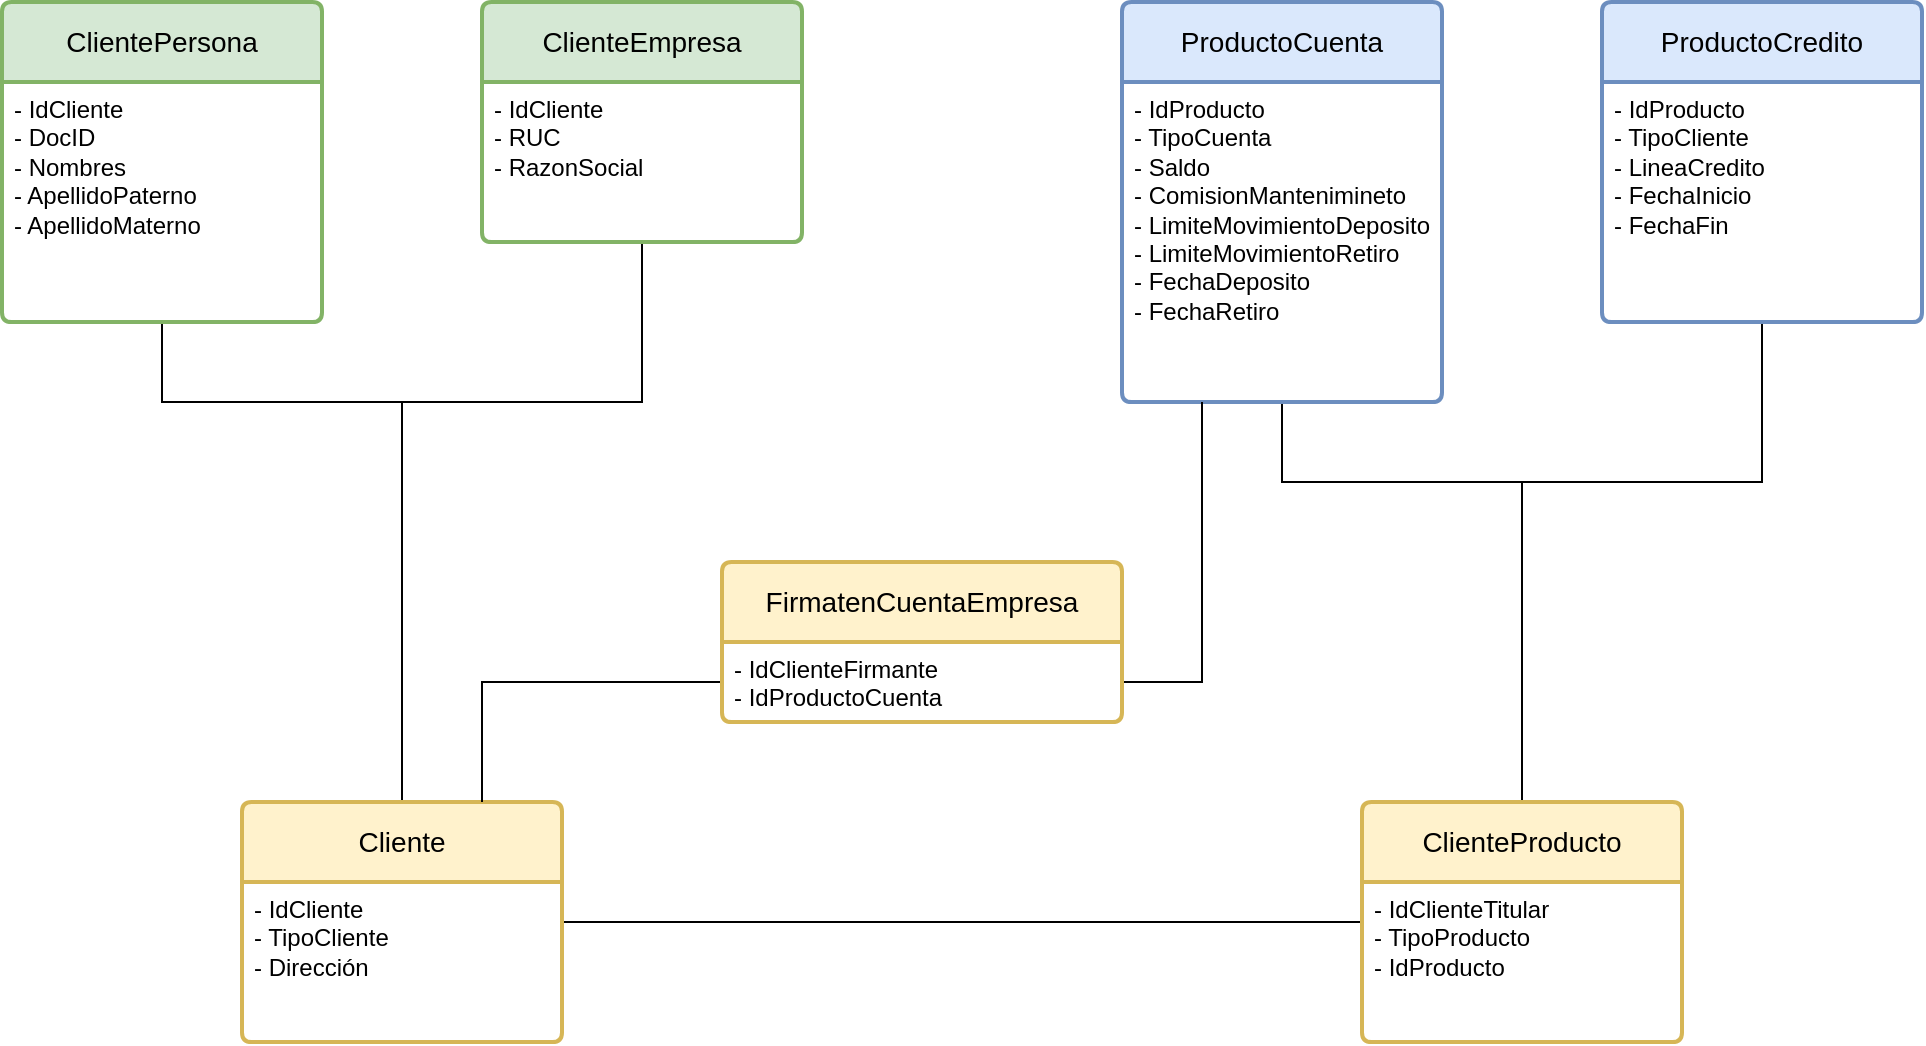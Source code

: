 <mxfile version="22.1.2" type="device" pages="3">
  <diagram id="jPGC18qVDgkFUUFGfHdo" name="entidades">
    <mxGraphModel dx="1434" dy="928" grid="1" gridSize="10" guides="1" tooltips="1" connect="1" arrows="1" fold="1" page="1" pageScale="1" pageWidth="1169" pageHeight="827" math="0" shadow="0">
      <root>
        <mxCell id="0" />
        <mxCell id="1" parent="0" />
        <mxCell id="hXULwmZZTWECNfSWvRaI-10" style="edgeStyle=orthogonalEdgeStyle;rounded=0;orthogonalLoop=1;jettySize=auto;html=1;exitX=0.5;exitY=0;exitDx=0;exitDy=0;fontSize=12;startSize=8;endSize=8;endArrow=none;endFill=0;" edge="1" parent="1" source="hXULwmZZTWECNfSWvRaI-1" target="hXULwmZZTWECNfSWvRaI-6">
          <mxGeometry relative="1" as="geometry">
            <Array as="points">
              <mxPoint x="280" y="280" />
              <mxPoint x="400" y="280" />
            </Array>
          </mxGeometry>
        </mxCell>
        <mxCell id="hXULwmZZTWECNfSWvRaI-11" style="edgeStyle=orthogonalEdgeStyle;rounded=0;orthogonalLoop=1;jettySize=auto;html=1;fontSize=12;startSize=8;endSize=8;endArrow=none;endFill=0;" edge="1" parent="1" source="hXULwmZZTWECNfSWvRaI-1" target="hXULwmZZTWECNfSWvRaI-4">
          <mxGeometry relative="1" as="geometry">
            <Array as="points">
              <mxPoint x="280" y="280" />
              <mxPoint x="160" y="280" />
            </Array>
          </mxGeometry>
        </mxCell>
        <mxCell id="NDXhsG_2Pzkqxl0wUMIU-16" style="edgeStyle=none;curved=1;rounded=0;orthogonalLoop=1;jettySize=auto;html=1;fontSize=12;startSize=8;endSize=8;endArrow=none;endFill=0;" edge="1" parent="1" source="hXULwmZZTWECNfSWvRaI-1" target="NDXhsG_2Pzkqxl0wUMIU-2">
          <mxGeometry relative="1" as="geometry" />
        </mxCell>
        <mxCell id="hXULwmZZTWECNfSWvRaI-1" value="Cliente" style="swimlane;childLayout=stackLayout;horizontal=1;startSize=40;horizontalStack=0;rounded=1;fontSize=14;fontStyle=0;strokeWidth=2;resizeParent=0;resizeLast=1;shadow=0;dashed=0;align=center;arcSize=4;whiteSpace=wrap;html=1;fillColor=#fff2cc;strokeColor=#d6b656;" vertex="1" parent="1">
          <mxGeometry x="200" y="480" width="160" height="120" as="geometry">
            <mxRectangle x="160" y="280" width="80" height="40" as="alternateBounds" />
          </mxGeometry>
        </mxCell>
        <mxCell id="hXULwmZZTWECNfSWvRaI-2" value="- IdCliente&lt;br&gt;- TipoCliente&lt;br&gt;- Dirección" style="align=left;strokeColor=none;fillColor=none;spacingLeft=4;fontSize=12;verticalAlign=top;resizable=0;rotatable=0;part=1;html=1;" vertex="1" parent="hXULwmZZTWECNfSWvRaI-1">
          <mxGeometry y="40" width="160" height="80" as="geometry" />
        </mxCell>
        <mxCell id="hXULwmZZTWECNfSWvRaI-3" value="ClientePersona" style="swimlane;childLayout=stackLayout;horizontal=1;startSize=40;horizontalStack=0;rounded=1;fontSize=14;fontStyle=0;strokeWidth=2;resizeParent=0;resizeLast=1;shadow=0;dashed=0;align=center;arcSize=4;whiteSpace=wrap;html=1;fillColor=#d5e8d4;strokeColor=#82b366;" vertex="1" parent="1">
          <mxGeometry x="80" y="80" width="160" height="160" as="geometry" />
        </mxCell>
        <mxCell id="hXULwmZZTWECNfSWvRaI-4" value="- IdCliente&lt;br&gt;- DocID&lt;br&gt;- Nombres&lt;br&gt;- ApellidoPaterno&lt;br&gt;- ApellidoMaterno" style="align=left;strokeColor=none;fillColor=none;spacingLeft=4;fontSize=12;verticalAlign=top;resizable=0;rotatable=0;part=1;html=1;" vertex="1" parent="hXULwmZZTWECNfSWvRaI-3">
          <mxGeometry y="40" width="160" height="120" as="geometry" />
        </mxCell>
        <mxCell id="hXULwmZZTWECNfSWvRaI-5" value="ClienteEmpresa" style="swimlane;childLayout=stackLayout;horizontal=1;startSize=40;horizontalStack=0;rounded=1;fontSize=14;fontStyle=0;strokeWidth=2;resizeParent=0;resizeLast=1;shadow=0;dashed=0;align=center;arcSize=4;whiteSpace=wrap;html=1;fillColor=#d5e8d4;strokeColor=#82b366;" vertex="1" parent="1">
          <mxGeometry x="320" y="80" width="160" height="120" as="geometry">
            <mxRectangle x="280" y="40" width="140" height="40" as="alternateBounds" />
          </mxGeometry>
        </mxCell>
        <mxCell id="hXULwmZZTWECNfSWvRaI-6" value="- IdCliente&lt;br&gt;- RUC&lt;br&gt;- RazonSocial" style="align=left;strokeColor=none;fillColor=none;spacingLeft=4;fontSize=12;verticalAlign=top;resizable=0;rotatable=0;part=1;html=1;" vertex="1" parent="hXULwmZZTWECNfSWvRaI-5">
          <mxGeometry y="40" width="160" height="80" as="geometry" />
        </mxCell>
        <mxCell id="NDXhsG_2Pzkqxl0wUMIU-13" style="edgeStyle=orthogonalEdgeStyle;rounded=0;orthogonalLoop=1;jettySize=auto;html=1;fontSize=12;startSize=8;endSize=8;endArrow=none;endFill=0;" edge="1" parent="1" source="NDXhsG_2Pzkqxl0wUMIU-2" target="NDXhsG_2Pzkqxl0wUMIU-6">
          <mxGeometry relative="1" as="geometry">
            <Array as="points">
              <mxPoint x="840" y="320" />
              <mxPoint x="720" y="320" />
            </Array>
          </mxGeometry>
        </mxCell>
        <mxCell id="NDXhsG_2Pzkqxl0wUMIU-14" style="edgeStyle=orthogonalEdgeStyle;rounded=0;orthogonalLoop=1;jettySize=auto;html=1;fontSize=12;startSize=8;endSize=8;endArrow=none;endFill=0;" edge="1" parent="1" source="NDXhsG_2Pzkqxl0wUMIU-2" target="NDXhsG_2Pzkqxl0wUMIU-9">
          <mxGeometry relative="1" as="geometry">
            <Array as="points">
              <mxPoint x="840" y="320" />
              <mxPoint x="960" y="320" />
            </Array>
          </mxGeometry>
        </mxCell>
        <mxCell id="NDXhsG_2Pzkqxl0wUMIU-2" value="ClienteProducto" style="swimlane;childLayout=stackLayout;horizontal=1;startSize=40;horizontalStack=0;rounded=1;fontSize=14;fontStyle=0;strokeWidth=2;resizeParent=0;resizeLast=1;shadow=0;dashed=0;align=center;arcSize=4;whiteSpace=wrap;html=1;fillColor=#fff2cc;strokeColor=#d6b656;" vertex="1" parent="1">
          <mxGeometry x="760" y="480" width="160" height="120" as="geometry">
            <mxRectangle x="160" y="280" width="80" height="40" as="alternateBounds" />
          </mxGeometry>
        </mxCell>
        <mxCell id="NDXhsG_2Pzkqxl0wUMIU-3" value="- IdClienteTitular&lt;br&gt;- TipoProducto&lt;br&gt;- IdProducto" style="align=left;strokeColor=none;fillColor=none;spacingLeft=4;fontSize=12;verticalAlign=top;resizable=0;rotatable=0;part=1;html=1;" vertex="1" parent="NDXhsG_2Pzkqxl0wUMIU-2">
          <mxGeometry y="40" width="160" height="80" as="geometry" />
        </mxCell>
        <mxCell id="NDXhsG_2Pzkqxl0wUMIU-5" value="ProductoCuenta" style="swimlane;childLayout=stackLayout;horizontal=1;startSize=40;horizontalStack=0;rounded=1;fontSize=14;fontStyle=0;strokeWidth=2;resizeParent=0;resizeLast=1;shadow=0;dashed=0;align=center;arcSize=4;whiteSpace=wrap;html=1;fillColor=#dae8fc;strokeColor=#6c8ebf;" vertex="1" parent="1">
          <mxGeometry x="640" y="80" width="160" height="200" as="geometry">
            <mxRectangle x="160" y="280" width="80" height="40" as="alternateBounds" />
          </mxGeometry>
        </mxCell>
        <mxCell id="NDXhsG_2Pzkqxl0wUMIU-6" value="- IdProducto&lt;br&gt;- TipoCuenta&lt;br&gt;- Saldo&lt;br&gt;- ComisionMantenimineto&lt;br&gt;- LimiteMovimientoDeposito&lt;br&gt;- LimiteMovimientoRetiro&lt;br&gt;- FechaDeposito&lt;br&gt;- FechaRetiro" style="align=left;strokeColor=none;fillColor=none;spacingLeft=4;fontSize=12;verticalAlign=top;resizable=0;rotatable=0;part=1;html=1;" vertex="1" parent="NDXhsG_2Pzkqxl0wUMIU-5">
          <mxGeometry y="40" width="160" height="160" as="geometry" />
        </mxCell>
        <mxCell id="NDXhsG_2Pzkqxl0wUMIU-8" value="ProductoCredito" style="swimlane;childLayout=stackLayout;horizontal=1;startSize=40;horizontalStack=0;rounded=1;fontSize=14;fontStyle=0;strokeWidth=2;resizeParent=0;resizeLast=1;shadow=0;dashed=0;align=center;arcSize=4;whiteSpace=wrap;html=1;fillColor=#dae8fc;strokeColor=#6c8ebf;" vertex="1" parent="1">
          <mxGeometry x="880" y="80" width="160" height="160" as="geometry">
            <mxRectangle x="160" y="280" width="80" height="40" as="alternateBounds" />
          </mxGeometry>
        </mxCell>
        <mxCell id="NDXhsG_2Pzkqxl0wUMIU-9" value="- IdProducto&lt;br&gt;- TipoCliente&lt;br&gt;- LineaCredito&lt;br&gt;- FechaInicio&lt;br&gt;- FechaFin" style="align=left;strokeColor=none;fillColor=none;spacingLeft=4;fontSize=12;verticalAlign=top;resizable=0;rotatable=0;part=1;html=1;" vertex="1" parent="NDXhsG_2Pzkqxl0wUMIU-8">
          <mxGeometry y="40" width="160" height="120" as="geometry" />
        </mxCell>
        <mxCell id="NDXhsG_2Pzkqxl0wUMIU-21" style="edgeStyle=orthogonalEdgeStyle;rounded=0;orthogonalLoop=1;jettySize=auto;html=1;fontSize=12;startSize=8;endSize=8;endArrow=none;endFill=0;" edge="1" parent="1" source="NDXhsG_2Pzkqxl0wUMIU-17" target="hXULwmZZTWECNfSWvRaI-1">
          <mxGeometry relative="1" as="geometry">
            <Array as="points">
              <mxPoint x="320" y="420" />
            </Array>
          </mxGeometry>
        </mxCell>
        <mxCell id="NDXhsG_2Pzkqxl0wUMIU-22" style="edgeStyle=orthogonalEdgeStyle;rounded=0;orthogonalLoop=1;jettySize=auto;html=1;fontSize=12;startSize=8;endSize=8;endArrow=none;endFill=0;" edge="1" parent="1" source="NDXhsG_2Pzkqxl0wUMIU-17" target="NDXhsG_2Pzkqxl0wUMIU-6">
          <mxGeometry relative="1" as="geometry">
            <Array as="points">
              <mxPoint x="680" y="420" />
            </Array>
          </mxGeometry>
        </mxCell>
        <mxCell id="NDXhsG_2Pzkqxl0wUMIU-17" value="FirmatenCuentaEmpresa" style="swimlane;childLayout=stackLayout;horizontal=1;startSize=40;horizontalStack=0;rounded=1;fontSize=14;fontStyle=0;strokeWidth=2;resizeParent=0;resizeLast=1;shadow=0;dashed=0;align=center;arcSize=4;whiteSpace=wrap;html=1;fillColor=#fff2cc;strokeColor=#d6b656;" vertex="1" parent="1">
          <mxGeometry x="440" y="360" width="200" height="80" as="geometry">
            <mxRectangle x="160" y="280" width="80" height="40" as="alternateBounds" />
          </mxGeometry>
        </mxCell>
        <mxCell id="NDXhsG_2Pzkqxl0wUMIU-18" value="- IdClienteFirmante&lt;br&gt;- IdProductoCuenta" style="align=left;strokeColor=none;fillColor=none;spacingLeft=4;fontSize=12;verticalAlign=top;resizable=0;rotatable=0;part=1;html=1;" vertex="1" parent="NDXhsG_2Pzkqxl0wUMIU-17">
          <mxGeometry y="40" width="200" height="40" as="geometry" />
        </mxCell>
      </root>
    </mxGraphModel>
  </diagram>
  <diagram name="entidades-v2" id="l3y9grqQ7F8bTVXQ4lHG">
    <mxGraphModel dx="1434" dy="928" grid="1" gridSize="10" guides="1" tooltips="1" connect="1" arrows="1" fold="1" page="1" pageScale="1" pageWidth="1169" pageHeight="827" math="0" shadow="0">
      <root>
        <mxCell id="fQhKs1ytDxXarIFGDYJx-0" />
        <mxCell id="fQhKs1ytDxXarIFGDYJx-1" parent="fQhKs1ytDxXarIFGDYJx-0" />
        <mxCell id="fQhKs1ytDxXarIFGDYJx-2" style="edgeStyle=orthogonalEdgeStyle;rounded=0;orthogonalLoop=1;jettySize=auto;html=1;exitX=0.5;exitY=0;exitDx=0;exitDy=0;fontSize=12;startSize=8;endSize=8;endArrow=none;endFill=0;" edge="1" parent="fQhKs1ytDxXarIFGDYJx-1" source="fQhKs1ytDxXarIFGDYJx-5" target="fQhKs1ytDxXarIFGDYJx-10">
          <mxGeometry relative="1" as="geometry">
            <Array as="points">
              <mxPoint x="280" y="280" />
              <mxPoint x="400" y="280" />
            </Array>
          </mxGeometry>
        </mxCell>
        <mxCell id="fQhKs1ytDxXarIFGDYJx-3" style="edgeStyle=orthogonalEdgeStyle;rounded=0;orthogonalLoop=1;jettySize=auto;html=1;fontSize=12;startSize=8;endSize=8;endArrow=none;endFill=0;" edge="1" parent="fQhKs1ytDxXarIFGDYJx-1" source="fQhKs1ytDxXarIFGDYJx-5" target="fQhKs1ytDxXarIFGDYJx-8">
          <mxGeometry relative="1" as="geometry">
            <Array as="points">
              <mxPoint x="280" y="280" />
              <mxPoint x="160" y="280" />
            </Array>
          </mxGeometry>
        </mxCell>
        <mxCell id="3eel21_u9KFaIEOVdCks-3" style="edgeStyle=none;curved=1;rounded=0;orthogonalLoop=1;jettySize=auto;html=1;fontSize=12;startSize=8;endSize=8;endArrow=none;endFill=0;" edge="1" parent="fQhKs1ytDxXarIFGDYJx-1" source="fQhKs1ytDxXarIFGDYJx-5" target="3eel21_u9KFaIEOVdCks-0">
          <mxGeometry relative="1" as="geometry" />
        </mxCell>
        <mxCell id="fQhKs1ytDxXarIFGDYJx-5" value="Cliente" style="swimlane;childLayout=stackLayout;horizontal=1;startSize=40;horizontalStack=0;rounded=1;fontSize=14;fontStyle=0;strokeWidth=2;resizeParent=0;resizeLast=1;shadow=0;dashed=0;align=center;arcSize=4;whiteSpace=wrap;html=1;fillColor=#d5e8d4;strokeColor=#82b366;" vertex="1" parent="fQhKs1ytDxXarIFGDYJx-1">
          <mxGeometry x="200" y="480" width="160" height="120" as="geometry">
            <mxRectangle x="160" y="280" width="80" height="40" as="alternateBounds" />
          </mxGeometry>
        </mxCell>
        <mxCell id="fQhKs1ytDxXarIFGDYJx-6" value="- IdCliente&lt;br&gt;- TipoCliente&lt;br&gt;- Dirección" style="align=left;strokeColor=none;fillColor=none;spacingLeft=4;fontSize=12;verticalAlign=top;resizable=0;rotatable=0;part=1;html=1;" vertex="1" parent="fQhKs1ytDxXarIFGDYJx-5">
          <mxGeometry y="40" width="160" height="80" as="geometry" />
        </mxCell>
        <mxCell id="fQhKs1ytDxXarIFGDYJx-7" value="ClientePersona" style="swimlane;childLayout=stackLayout;horizontal=1;startSize=40;horizontalStack=0;rounded=1;fontSize=14;fontStyle=0;strokeWidth=2;resizeParent=0;resizeLast=1;shadow=0;dashed=0;align=center;arcSize=4;whiteSpace=wrap;html=1;fillColor=#d5e8d4;strokeColor=#82b366;" vertex="1" parent="fQhKs1ytDxXarIFGDYJx-1">
          <mxGeometry x="80" y="80" width="160" height="160" as="geometry" />
        </mxCell>
        <mxCell id="fQhKs1ytDxXarIFGDYJx-8" value="- IdCliente&lt;br&gt;- DocID&lt;br&gt;- Nombres&lt;br&gt;- ApellidoPaterno&lt;br&gt;- ApellidoMaterno" style="align=left;strokeColor=none;fillColor=none;spacingLeft=4;fontSize=12;verticalAlign=top;resizable=0;rotatable=0;part=1;html=1;" vertex="1" parent="fQhKs1ytDxXarIFGDYJx-7">
          <mxGeometry y="40" width="160" height="120" as="geometry" />
        </mxCell>
        <mxCell id="fQhKs1ytDxXarIFGDYJx-9" value="ClienteEmpresa" style="swimlane;childLayout=stackLayout;horizontal=1;startSize=40;horizontalStack=0;rounded=1;fontSize=14;fontStyle=0;strokeWidth=2;resizeParent=0;resizeLast=1;shadow=0;dashed=0;align=center;arcSize=4;whiteSpace=wrap;html=1;fillColor=#d5e8d4;strokeColor=#82b366;" vertex="1" parent="fQhKs1ytDxXarIFGDYJx-1">
          <mxGeometry x="320" y="80" width="160" height="120" as="geometry">
            <mxRectangle x="280" y="40" width="140" height="40" as="alternateBounds" />
          </mxGeometry>
        </mxCell>
        <mxCell id="fQhKs1ytDxXarIFGDYJx-10" value="- IdCliente&lt;br&gt;- RUC&lt;br&gt;- RazonSocial" style="align=left;strokeColor=none;fillColor=none;spacingLeft=4;fontSize=12;verticalAlign=top;resizable=0;rotatable=0;part=1;html=1;" vertex="1" parent="fQhKs1ytDxXarIFGDYJx-9">
          <mxGeometry y="40" width="160" height="80" as="geometry" />
        </mxCell>
        <mxCell id="fQhKs1ytDxXarIFGDYJx-11" style="edgeStyle=orthogonalEdgeStyle;rounded=0;orthogonalLoop=1;jettySize=auto;html=1;fontSize=12;startSize=8;endSize=8;endArrow=none;endFill=0;" edge="1" parent="fQhKs1ytDxXarIFGDYJx-1" source="fQhKs1ytDxXarIFGDYJx-13" target="fQhKs1ytDxXarIFGDYJx-16">
          <mxGeometry relative="1" as="geometry">
            <Array as="points">
              <mxPoint x="840" y="320" />
              <mxPoint x="720" y="320" />
            </Array>
          </mxGeometry>
        </mxCell>
        <mxCell id="fQhKs1ytDxXarIFGDYJx-12" style="edgeStyle=orthogonalEdgeStyle;rounded=0;orthogonalLoop=1;jettySize=auto;html=1;fontSize=12;startSize=8;endSize=8;endArrow=none;endFill=0;" edge="1" parent="fQhKs1ytDxXarIFGDYJx-1" source="fQhKs1ytDxXarIFGDYJx-13" target="fQhKs1ytDxXarIFGDYJx-18">
          <mxGeometry relative="1" as="geometry">
            <Array as="points">
              <mxPoint x="840" y="320" />
              <mxPoint x="960" y="320" />
            </Array>
          </mxGeometry>
        </mxCell>
        <mxCell id="3eel21_u9KFaIEOVdCks-4" style="edgeStyle=none;curved=1;rounded=0;orthogonalLoop=1;jettySize=auto;html=1;fontSize=12;startSize=8;endSize=8;endArrow=none;endFill=0;" edge="1" parent="fQhKs1ytDxXarIFGDYJx-1" source="fQhKs1ytDxXarIFGDYJx-13" target="3eel21_u9KFaIEOVdCks-0">
          <mxGeometry relative="1" as="geometry" />
        </mxCell>
        <mxCell id="fQhKs1ytDxXarIFGDYJx-13" value="Producto" style="swimlane;childLayout=stackLayout;horizontal=1;startSize=40;horizontalStack=0;rounded=1;fontSize=14;fontStyle=0;strokeWidth=2;resizeParent=0;resizeLast=1;shadow=0;dashed=0;align=center;arcSize=4;whiteSpace=wrap;html=1;fillColor=#dae8fc;strokeColor=#6c8ebf;" vertex="1" parent="fQhKs1ytDxXarIFGDYJx-1">
          <mxGeometry x="760" y="480" width="160" height="120" as="geometry">
            <mxRectangle x="160" y="280" width="80" height="40" as="alternateBounds" />
          </mxGeometry>
        </mxCell>
        <mxCell id="fQhKs1ytDxXarIFGDYJx-14" value="- IdProducto&lt;br&gt;- TipoProducto&lt;br&gt;- TipoCliente" style="align=left;strokeColor=none;fillColor=none;spacingLeft=4;fontSize=12;verticalAlign=top;resizable=0;rotatable=0;part=1;html=1;" vertex="1" parent="fQhKs1ytDxXarIFGDYJx-13">
          <mxGeometry y="40" width="160" height="80" as="geometry" />
        </mxCell>
        <mxCell id="fQhKs1ytDxXarIFGDYJx-15" value="ProductoCuenta" style="swimlane;childLayout=stackLayout;horizontal=1;startSize=40;horizontalStack=0;rounded=1;fontSize=14;fontStyle=0;strokeWidth=2;resizeParent=0;resizeLast=1;shadow=0;dashed=0;align=center;arcSize=4;whiteSpace=wrap;html=1;fillColor=#dae8fc;strokeColor=#6c8ebf;" vertex="1" parent="fQhKs1ytDxXarIFGDYJx-1">
          <mxGeometry x="640" y="80" width="160" height="200" as="geometry">
            <mxRectangle x="160" y="280" width="80" height="40" as="alternateBounds" />
          </mxGeometry>
        </mxCell>
        <mxCell id="fQhKs1ytDxXarIFGDYJx-16" value="- IdProducto&lt;br&gt;- TipoCuenta&lt;br&gt;- Saldo&lt;br&gt;- ComisionMantenimineto&lt;br&gt;- LimiteMovimientoDeposito&lt;br&gt;- LimiteMovimientoRetiro&lt;br&gt;- FechaDeposito&lt;br&gt;- FechaRetiro" style="align=left;strokeColor=none;fillColor=none;spacingLeft=4;fontSize=12;verticalAlign=top;resizable=0;rotatable=0;part=1;html=1;" vertex="1" parent="fQhKs1ytDxXarIFGDYJx-15">
          <mxGeometry y="40" width="160" height="160" as="geometry" />
        </mxCell>
        <mxCell id="fQhKs1ytDxXarIFGDYJx-17" value="ProductoCredito" style="swimlane;childLayout=stackLayout;horizontal=1;startSize=40;horizontalStack=0;rounded=1;fontSize=14;fontStyle=0;strokeWidth=2;resizeParent=0;resizeLast=1;shadow=0;dashed=0;align=center;arcSize=4;whiteSpace=wrap;html=1;fillColor=#dae8fc;strokeColor=#6c8ebf;" vertex="1" parent="fQhKs1ytDxXarIFGDYJx-1">
          <mxGeometry x="880" y="80" width="160" height="160" as="geometry">
            <mxRectangle x="160" y="280" width="80" height="40" as="alternateBounds" />
          </mxGeometry>
        </mxCell>
        <mxCell id="fQhKs1ytDxXarIFGDYJx-18" value="- IdProducto&lt;br&gt;- TipoCredito&lt;br&gt;- LineaCredito&lt;br&gt;- Deuda&lt;br&gt;- FechaInicio&lt;br&gt;- FechaFin" style="align=left;strokeColor=none;fillColor=none;spacingLeft=4;fontSize=12;verticalAlign=top;resizable=0;rotatable=0;part=1;html=1;" vertex="1" parent="fQhKs1ytDxXarIFGDYJx-17">
          <mxGeometry y="40" width="160" height="120" as="geometry" />
        </mxCell>
        <mxCell id="fQhKs1ytDxXarIFGDYJx-19" style="edgeStyle=orthogonalEdgeStyle;rounded=0;orthogonalLoop=1;jettySize=auto;html=1;fontSize=12;startSize=8;endSize=8;endArrow=none;endFill=0;" edge="1" parent="fQhKs1ytDxXarIFGDYJx-1" source="fQhKs1ytDxXarIFGDYJx-21" target="fQhKs1ytDxXarIFGDYJx-5">
          <mxGeometry relative="1" as="geometry">
            <Array as="points">
              <mxPoint x="320" y="400" />
            </Array>
          </mxGeometry>
        </mxCell>
        <mxCell id="fQhKs1ytDxXarIFGDYJx-20" style="edgeStyle=orthogonalEdgeStyle;rounded=0;orthogonalLoop=1;jettySize=auto;html=1;fontSize=12;startSize=8;endSize=8;endArrow=none;endFill=0;" edge="1" parent="fQhKs1ytDxXarIFGDYJx-1" source="fQhKs1ytDxXarIFGDYJx-21" target="fQhKs1ytDxXarIFGDYJx-16">
          <mxGeometry relative="1" as="geometry">
            <Array as="points">
              <mxPoint x="680" y="400" />
            </Array>
          </mxGeometry>
        </mxCell>
        <mxCell id="fQhKs1ytDxXarIFGDYJx-21" value="FirmatenCuentaEmpresa" style="swimlane;childLayout=stackLayout;horizontal=1;startSize=40;horizontalStack=0;rounded=1;fontSize=14;fontStyle=0;strokeWidth=2;resizeParent=0;resizeLast=1;shadow=0;dashed=0;align=center;arcSize=4;whiteSpace=wrap;html=1;fillColor=#fff2cc;strokeColor=#d6b656;" vertex="1" parent="fQhKs1ytDxXarIFGDYJx-1">
          <mxGeometry x="400" y="360" width="200" height="80" as="geometry">
            <mxRectangle x="160" y="280" width="80" height="40" as="alternateBounds" />
          </mxGeometry>
        </mxCell>
        <mxCell id="fQhKs1ytDxXarIFGDYJx-22" value="- IdClienteFirmante&lt;br&gt;- IdProductoCuenta" style="align=left;strokeColor=none;fillColor=none;spacingLeft=4;fontSize=12;verticalAlign=top;resizable=0;rotatable=0;part=1;html=1;" vertex="1" parent="fQhKs1ytDxXarIFGDYJx-21">
          <mxGeometry y="40" width="200" height="40" as="geometry" />
        </mxCell>
        <mxCell id="3eel21_u9KFaIEOVdCks-0" value="ClienteProducto" style="swimlane;childLayout=stackLayout;horizontal=1;startSize=40;horizontalStack=0;rounded=1;fontSize=14;fontStyle=0;strokeWidth=2;resizeParent=0;resizeLast=1;shadow=0;dashed=0;align=center;arcSize=4;whiteSpace=wrap;html=1;fillColor=#fff2cc;strokeColor=#d6b656;" vertex="1" parent="fQhKs1ytDxXarIFGDYJx-1">
          <mxGeometry x="480" y="500" width="160" height="80" as="geometry">
            <mxRectangle x="160" y="280" width="80" height="40" as="alternateBounds" />
          </mxGeometry>
        </mxCell>
        <mxCell id="3eel21_u9KFaIEOVdCks-1" value="- IdClienteTitular&lt;br&gt;- IdProducto" style="align=left;strokeColor=none;fillColor=none;spacingLeft=4;fontSize=12;verticalAlign=top;resizable=0;rotatable=0;part=1;html=1;" vertex="1" parent="3eel21_u9KFaIEOVdCks-0">
          <mxGeometry y="40" width="160" height="40" as="geometry" />
        </mxCell>
      </root>
    </mxGraphModel>
  </diagram>
  <diagram name="entidades-v3" id="EMZyvKoN3rx_PVbUDGzs">
    <mxGraphModel dx="1434" dy="928" grid="1" gridSize="10" guides="1" tooltips="1" connect="1" arrows="1" fold="1" page="1" pageScale="1" pageWidth="1169" pageHeight="827" math="0" shadow="0">
      <root>
        <mxCell id="gXPIseLMfhCuxYWCv3OW-0" />
        <mxCell id="gXPIseLMfhCuxYWCv3OW-1" parent="gXPIseLMfhCuxYWCv3OW-0" />
        <mxCell id="gXPIseLMfhCuxYWCv3OW-2" style="edgeStyle=orthogonalEdgeStyle;rounded=0;orthogonalLoop=1;jettySize=auto;html=1;exitX=0.5;exitY=0;exitDx=0;exitDy=0;fontSize=12;startSize=8;endSize=8;endArrow=none;endFill=0;" edge="1" parent="gXPIseLMfhCuxYWCv3OW-1" source="gXPIseLMfhCuxYWCv3OW-5" target="gXPIseLMfhCuxYWCv3OW-10">
          <mxGeometry relative="1" as="geometry">
            <Array as="points">
              <mxPoint x="280" y="280" />
              <mxPoint x="400" y="280" />
            </Array>
          </mxGeometry>
        </mxCell>
        <mxCell id="gXPIseLMfhCuxYWCv3OW-3" style="edgeStyle=orthogonalEdgeStyle;rounded=0;orthogonalLoop=1;jettySize=auto;html=1;fontSize=12;startSize=8;endSize=8;endArrow=none;endFill=0;" edge="1" parent="gXPIseLMfhCuxYWCv3OW-1" source="gXPIseLMfhCuxYWCv3OW-5" target="gXPIseLMfhCuxYWCv3OW-8">
          <mxGeometry relative="1" as="geometry">
            <Array as="points">
              <mxPoint x="280" y="280" />
              <mxPoint x="160" y="280" />
            </Array>
          </mxGeometry>
        </mxCell>
        <mxCell id="gXPIseLMfhCuxYWCv3OW-4" style="edgeStyle=none;curved=1;rounded=0;orthogonalLoop=1;jettySize=auto;html=1;fontSize=12;startSize=8;endSize=8;endArrow=none;endFill=0;" edge="1" parent="gXPIseLMfhCuxYWCv3OW-1" source="gXPIseLMfhCuxYWCv3OW-5" target="gXPIseLMfhCuxYWCv3OW-14">
          <mxGeometry relative="1" as="geometry">
            <mxPoint x="480" y="540" as="targetPoint" />
          </mxGeometry>
        </mxCell>
        <mxCell id="gXPIseLMfhCuxYWCv3OW-5" value="Cliente" style="swimlane;childLayout=stackLayout;horizontal=1;startSize=40;horizontalStack=0;rounded=1;fontSize=14;fontStyle=0;strokeWidth=2;resizeParent=0;resizeLast=1;shadow=0;dashed=0;align=center;arcSize=4;whiteSpace=wrap;html=1;fillColor=#d5e8d4;strokeColor=#82b366;" vertex="1" parent="gXPIseLMfhCuxYWCv3OW-1">
          <mxGeometry x="200" y="480" width="160" height="120" as="geometry">
            <mxRectangle x="160" y="280" width="80" height="40" as="alternateBounds" />
          </mxGeometry>
        </mxCell>
        <mxCell id="gXPIseLMfhCuxYWCv3OW-6" value="- IdCliente&lt;br&gt;- TipoCliente&lt;br&gt;- Dirección" style="align=left;strokeColor=none;fillColor=none;spacingLeft=4;fontSize=12;verticalAlign=top;resizable=0;rotatable=0;part=1;html=1;" vertex="1" parent="gXPIseLMfhCuxYWCv3OW-5">
          <mxGeometry y="40" width="160" height="80" as="geometry" />
        </mxCell>
        <mxCell id="gXPIseLMfhCuxYWCv3OW-7" value="ClientePersona" style="swimlane;childLayout=stackLayout;horizontal=1;startSize=40;horizontalStack=0;rounded=1;fontSize=14;fontStyle=0;strokeWidth=2;resizeParent=0;resizeLast=1;shadow=0;dashed=0;align=center;arcSize=4;whiteSpace=wrap;html=1;fillColor=#d5e8d4;strokeColor=#82b366;" vertex="1" parent="gXPIseLMfhCuxYWCv3OW-1">
          <mxGeometry x="80" y="80" width="160" height="160" as="geometry" />
        </mxCell>
        <mxCell id="gXPIseLMfhCuxYWCv3OW-8" value="- IdCliente&lt;br&gt;- DocID&lt;br&gt;- Nombres&lt;br&gt;- ApellidoPaterno&lt;br&gt;- ApellidoMaterno" style="align=left;strokeColor=none;fillColor=none;spacingLeft=4;fontSize=12;verticalAlign=top;resizable=0;rotatable=0;part=1;html=1;" vertex="1" parent="gXPIseLMfhCuxYWCv3OW-7">
          <mxGeometry y="40" width="160" height="120" as="geometry" />
        </mxCell>
        <mxCell id="gXPIseLMfhCuxYWCv3OW-9" value="ClienteEmpresa" style="swimlane;childLayout=stackLayout;horizontal=1;startSize=40;horizontalStack=0;rounded=1;fontSize=14;fontStyle=0;strokeWidth=2;resizeParent=0;resizeLast=1;shadow=0;dashed=0;align=center;arcSize=4;whiteSpace=wrap;html=1;fillColor=#d5e8d4;strokeColor=#82b366;" vertex="1" parent="gXPIseLMfhCuxYWCv3OW-1">
          <mxGeometry x="320" y="80" width="160" height="120" as="geometry">
            <mxRectangle x="280" y="40" width="140" height="40" as="alternateBounds" />
          </mxGeometry>
        </mxCell>
        <mxCell id="gXPIseLMfhCuxYWCv3OW-10" value="- IdCliente&lt;br&gt;- RUC&lt;br&gt;- RazonSocial" style="align=left;strokeColor=none;fillColor=none;spacingLeft=4;fontSize=12;verticalAlign=top;resizable=0;rotatable=0;part=1;html=1;" vertex="1" parent="gXPIseLMfhCuxYWCv3OW-9">
          <mxGeometry y="40" width="160" height="80" as="geometry" />
        </mxCell>
        <mxCell id="gXPIseLMfhCuxYWCv3OW-11" style="edgeStyle=orthogonalEdgeStyle;rounded=0;orthogonalLoop=1;jettySize=auto;html=1;fontSize=12;startSize=8;endSize=8;endArrow=none;endFill=0;" edge="1" parent="gXPIseLMfhCuxYWCv3OW-1" source="gXPIseLMfhCuxYWCv3OW-14" target="gXPIseLMfhCuxYWCv3OW-17">
          <mxGeometry relative="1" as="geometry">
            <Array as="points">
              <mxPoint x="840" y="320" />
              <mxPoint x="720" y="320" />
            </Array>
          </mxGeometry>
        </mxCell>
        <mxCell id="gXPIseLMfhCuxYWCv3OW-12" style="edgeStyle=orthogonalEdgeStyle;rounded=0;orthogonalLoop=1;jettySize=auto;html=1;fontSize=12;startSize=8;endSize=8;endArrow=none;endFill=0;" edge="1" parent="gXPIseLMfhCuxYWCv3OW-1" source="gXPIseLMfhCuxYWCv3OW-14" target="gXPIseLMfhCuxYWCv3OW-19">
          <mxGeometry relative="1" as="geometry">
            <Array as="points">
              <mxPoint x="840" y="320" />
              <mxPoint x="960" y="320" />
            </Array>
          </mxGeometry>
        </mxCell>
        <mxCell id="gXPIseLMfhCuxYWCv3OW-14" value="ClienteProducto" style="swimlane;childLayout=stackLayout;horizontal=1;startSize=40;horizontalStack=0;rounded=1;fontSize=14;fontStyle=0;strokeWidth=2;resizeParent=0;resizeLast=1;shadow=0;dashed=0;align=center;arcSize=4;whiteSpace=wrap;html=1;fillColor=#fff2cc;strokeColor=#d6b656;" vertex="1" parent="gXPIseLMfhCuxYWCv3OW-1">
          <mxGeometry x="760" y="480" width="160" height="120" as="geometry">
            <mxRectangle x="160" y="280" width="80" height="40" as="alternateBounds" />
          </mxGeometry>
        </mxCell>
        <mxCell id="gXPIseLMfhCuxYWCv3OW-15" value="- IdClienteTitular&lt;br&gt;- IdProducto&lt;br&gt;- TipoCliente&lt;br&gt;- TipoProducto" style="align=left;strokeColor=none;fillColor=none;spacingLeft=4;fontSize=12;verticalAlign=top;resizable=0;rotatable=0;part=1;html=1;" vertex="1" parent="gXPIseLMfhCuxYWCv3OW-14">
          <mxGeometry y="40" width="160" height="80" as="geometry" />
        </mxCell>
        <mxCell id="gXPIseLMfhCuxYWCv3OW-16" value="ProductoCuenta" style="swimlane;childLayout=stackLayout;horizontal=1;startSize=40;horizontalStack=0;rounded=1;fontSize=14;fontStyle=0;strokeWidth=2;resizeParent=0;resizeLast=1;shadow=0;dashed=0;align=center;arcSize=4;whiteSpace=wrap;html=1;fillColor=#dae8fc;strokeColor=#6c8ebf;" vertex="1" parent="gXPIseLMfhCuxYWCv3OW-1">
          <mxGeometry x="640" y="80" width="160" height="200" as="geometry">
            <mxRectangle x="160" y="280" width="80" height="40" as="alternateBounds" />
          </mxGeometry>
        </mxCell>
        <mxCell id="gXPIseLMfhCuxYWCv3OW-17" value="- IdProducto&lt;br&gt;- TipoCuenta&lt;br&gt;- Saldo&lt;br&gt;- ComisionMantenimineto&lt;br&gt;- LimiteMovimientoDeposito&lt;br&gt;- LimiteMovimientoRetiro&lt;br&gt;- FechaDeposito&lt;br&gt;- FechaRetiro" style="align=left;strokeColor=none;fillColor=none;spacingLeft=4;fontSize=12;verticalAlign=top;resizable=0;rotatable=0;part=1;html=1;" vertex="1" parent="gXPIseLMfhCuxYWCv3OW-16">
          <mxGeometry y="40" width="160" height="160" as="geometry" />
        </mxCell>
        <mxCell id="gXPIseLMfhCuxYWCv3OW-18" value="ProductoCredito" style="swimlane;childLayout=stackLayout;horizontal=1;startSize=40;horizontalStack=0;rounded=1;fontSize=14;fontStyle=0;strokeWidth=2;resizeParent=0;resizeLast=1;shadow=0;dashed=0;align=center;arcSize=4;whiteSpace=wrap;html=1;fillColor=#dae8fc;strokeColor=#6c8ebf;" vertex="1" parent="gXPIseLMfhCuxYWCv3OW-1">
          <mxGeometry x="880" y="80" width="160" height="160" as="geometry">
            <mxRectangle x="160" y="280" width="80" height="40" as="alternateBounds" />
          </mxGeometry>
        </mxCell>
        <mxCell id="gXPIseLMfhCuxYWCv3OW-19" value="- IdProducto&lt;br&gt;- TipoCredito&lt;br&gt;- LineaCredito&lt;br&gt;- Deuda&lt;br&gt;- FechaInicio&lt;br&gt;- FechaFin" style="align=left;strokeColor=none;fillColor=none;spacingLeft=4;fontSize=12;verticalAlign=top;resizable=0;rotatable=0;part=1;html=1;" vertex="1" parent="gXPIseLMfhCuxYWCv3OW-18">
          <mxGeometry y="40" width="160" height="120" as="geometry" />
        </mxCell>
        <mxCell id="gXPIseLMfhCuxYWCv3OW-20" style="edgeStyle=orthogonalEdgeStyle;rounded=0;orthogonalLoop=1;jettySize=auto;html=1;fontSize=12;startSize=8;endSize=8;endArrow=none;endFill=0;" edge="1" parent="gXPIseLMfhCuxYWCv3OW-1" source="gXPIseLMfhCuxYWCv3OW-22" target="gXPIseLMfhCuxYWCv3OW-5">
          <mxGeometry relative="1" as="geometry">
            <Array as="points">
              <mxPoint x="320" y="400" />
            </Array>
          </mxGeometry>
        </mxCell>
        <mxCell id="gXPIseLMfhCuxYWCv3OW-21" style="edgeStyle=orthogonalEdgeStyle;rounded=0;orthogonalLoop=1;jettySize=auto;html=1;fontSize=12;startSize=8;endSize=8;endArrow=none;endFill=0;" edge="1" parent="gXPIseLMfhCuxYWCv3OW-1" source="gXPIseLMfhCuxYWCv3OW-22" target="gXPIseLMfhCuxYWCv3OW-17">
          <mxGeometry relative="1" as="geometry">
            <Array as="points">
              <mxPoint x="680" y="400" />
            </Array>
          </mxGeometry>
        </mxCell>
        <mxCell id="gXPIseLMfhCuxYWCv3OW-22" value="FirmatenCuentaEmpresa" style="swimlane;childLayout=stackLayout;horizontal=1;startSize=40;horizontalStack=0;rounded=1;fontSize=14;fontStyle=0;strokeWidth=2;resizeParent=0;resizeLast=1;shadow=0;dashed=0;align=center;arcSize=4;whiteSpace=wrap;html=1;fillColor=#fff2cc;strokeColor=#d6b656;" vertex="1" parent="gXPIseLMfhCuxYWCv3OW-1">
          <mxGeometry x="400" y="360" width="200" height="80" as="geometry">
            <mxRectangle x="160" y="280" width="80" height="40" as="alternateBounds" />
          </mxGeometry>
        </mxCell>
        <mxCell id="gXPIseLMfhCuxYWCv3OW-23" value="- IdClienteFirmante&lt;br&gt;- IdProductoCuenta" style="align=left;strokeColor=none;fillColor=none;spacingLeft=4;fontSize=12;verticalAlign=top;resizable=0;rotatable=0;part=1;html=1;" vertex="1" parent="gXPIseLMfhCuxYWCv3OW-22">
          <mxGeometry y="40" width="200" height="40" as="geometry" />
        </mxCell>
      </root>
    </mxGraphModel>
  </diagram>
</mxfile>
